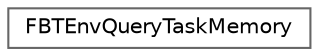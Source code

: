 digraph "Graphical Class Hierarchy"
{
 // INTERACTIVE_SVG=YES
 // LATEX_PDF_SIZE
  bgcolor="transparent";
  edge [fontname=Helvetica,fontsize=10,labelfontname=Helvetica,labelfontsize=10];
  node [fontname=Helvetica,fontsize=10,shape=box,height=0.2,width=0.4];
  rankdir="LR";
  Node0 [id="Node000000",label="FBTEnvQueryTaskMemory",height=0.2,width=0.4,color="grey40", fillcolor="white", style="filled",URL="$d6/d82/structFBTEnvQueryTaskMemory.html",tooltip=" "];
}
